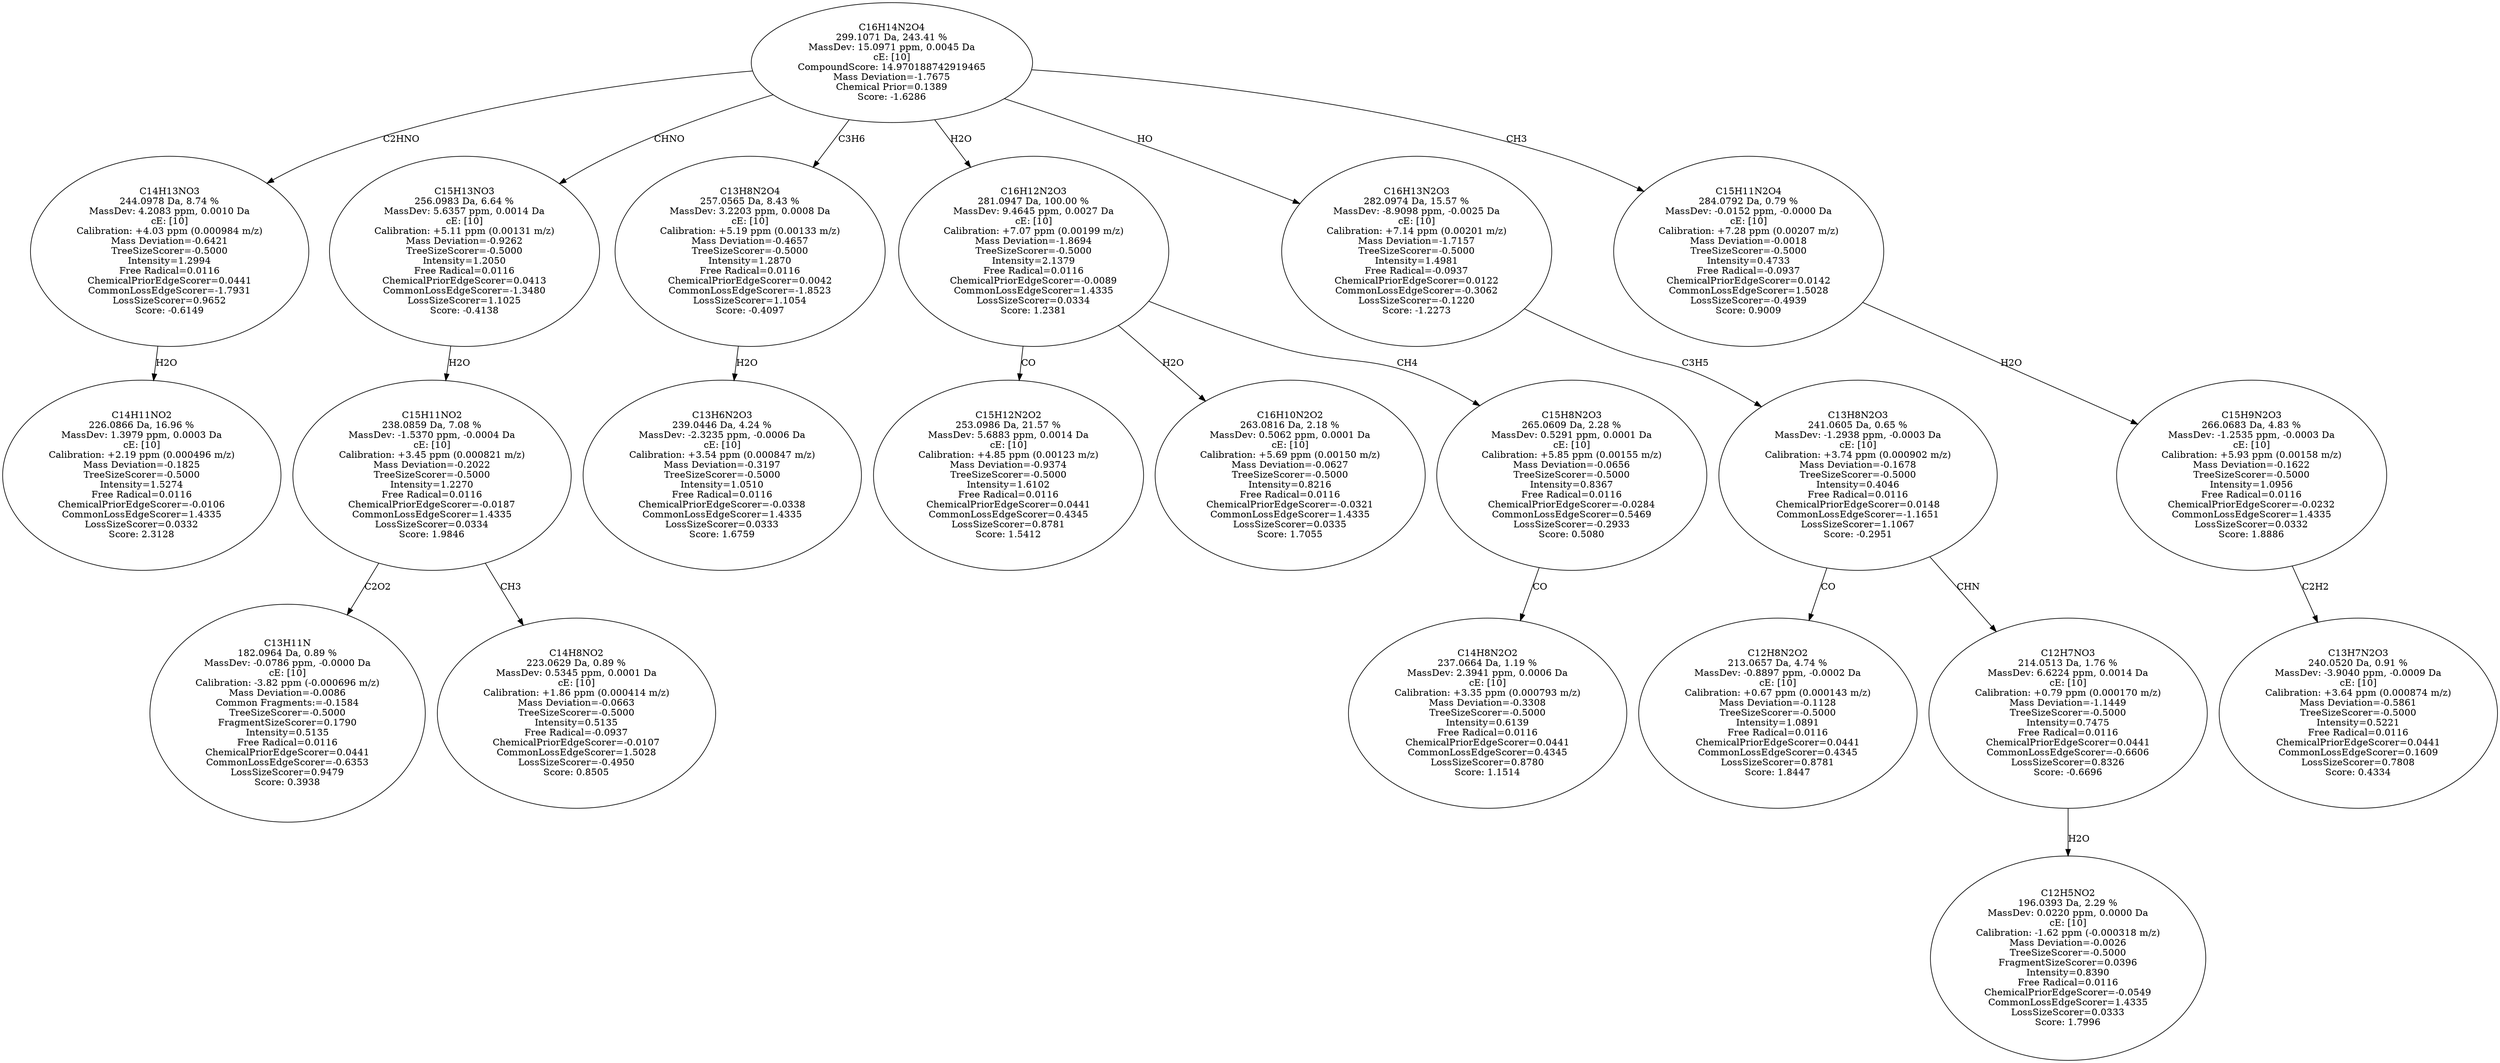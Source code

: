 strict digraph {
v1 [label="C14H11NO2\n226.0866 Da, 16.96 %\nMassDev: 1.3979 ppm, 0.0003 Da\ncE: [10]\nCalibration: +2.19 ppm (0.000496 m/z)\nMass Deviation=-0.1825\nTreeSizeScorer=-0.5000\nIntensity=1.5274\nFree Radical=0.0116\nChemicalPriorEdgeScorer=-0.0106\nCommonLossEdgeScorer=1.4335\nLossSizeScorer=0.0332\nScore: 2.3128"];
v2 [label="C14H13NO3\n244.0978 Da, 8.74 %\nMassDev: 4.2083 ppm, 0.0010 Da\ncE: [10]\nCalibration: +4.03 ppm (0.000984 m/z)\nMass Deviation=-0.6421\nTreeSizeScorer=-0.5000\nIntensity=1.2994\nFree Radical=0.0116\nChemicalPriorEdgeScorer=0.0441\nCommonLossEdgeScorer=-1.7931\nLossSizeScorer=0.9652\nScore: -0.6149"];
v3 [label="C13H11N\n182.0964 Da, 0.89 %\nMassDev: -0.0786 ppm, -0.0000 Da\ncE: [10]\nCalibration: -3.82 ppm (-0.000696 m/z)\nMass Deviation=-0.0086\nCommon Fragments:=-0.1584\nTreeSizeScorer=-0.5000\nFragmentSizeScorer=0.1790\nIntensity=0.5135\nFree Radical=0.0116\nChemicalPriorEdgeScorer=0.0441\nCommonLossEdgeScorer=-0.6353\nLossSizeScorer=0.9479\nScore: 0.3938"];
v4 [label="C14H8NO2\n223.0629 Da, 0.89 %\nMassDev: 0.5345 ppm, 0.0001 Da\ncE: [10]\nCalibration: +1.86 ppm (0.000414 m/z)\nMass Deviation=-0.0663\nTreeSizeScorer=-0.5000\nIntensity=0.5135\nFree Radical=-0.0937\nChemicalPriorEdgeScorer=-0.0107\nCommonLossEdgeScorer=1.5028\nLossSizeScorer=-0.4950\nScore: 0.8505"];
v5 [label="C15H11NO2\n238.0859 Da, 7.08 %\nMassDev: -1.5370 ppm, -0.0004 Da\ncE: [10]\nCalibration: +3.45 ppm (0.000821 m/z)\nMass Deviation=-0.2022\nTreeSizeScorer=-0.5000\nIntensity=1.2270\nFree Radical=0.0116\nChemicalPriorEdgeScorer=-0.0187\nCommonLossEdgeScorer=1.4335\nLossSizeScorer=0.0334\nScore: 1.9846"];
v6 [label="C15H13NO3\n256.0983 Da, 6.64 %\nMassDev: 5.6357 ppm, 0.0014 Da\ncE: [10]\nCalibration: +5.11 ppm (0.00131 m/z)\nMass Deviation=-0.9262\nTreeSizeScorer=-0.5000\nIntensity=1.2050\nFree Radical=0.0116\nChemicalPriorEdgeScorer=0.0413\nCommonLossEdgeScorer=-1.3480\nLossSizeScorer=1.1025\nScore: -0.4138"];
v7 [label="C13H6N2O3\n239.0446 Da, 4.24 %\nMassDev: -2.3235 ppm, -0.0006 Da\ncE: [10]\nCalibration: +3.54 ppm (0.000847 m/z)\nMass Deviation=-0.3197\nTreeSizeScorer=-0.5000\nIntensity=1.0510\nFree Radical=0.0116\nChemicalPriorEdgeScorer=-0.0338\nCommonLossEdgeScorer=1.4335\nLossSizeScorer=0.0333\nScore: 1.6759"];
v8 [label="C13H8N2O4\n257.0565 Da, 8.43 %\nMassDev: 3.2203 ppm, 0.0008 Da\ncE: [10]\nCalibration: +5.19 ppm (0.00133 m/z)\nMass Deviation=-0.4657\nTreeSizeScorer=-0.5000\nIntensity=1.2870\nFree Radical=0.0116\nChemicalPriorEdgeScorer=0.0042\nCommonLossEdgeScorer=-1.8523\nLossSizeScorer=1.1054\nScore: -0.4097"];
v9 [label="C15H12N2O2\n253.0986 Da, 21.57 %\nMassDev: 5.6883 ppm, 0.0014 Da\ncE: [10]\nCalibration: +4.85 ppm (0.00123 m/z)\nMass Deviation=-0.9374\nTreeSizeScorer=-0.5000\nIntensity=1.6102\nFree Radical=0.0116\nChemicalPriorEdgeScorer=0.0441\nCommonLossEdgeScorer=0.4345\nLossSizeScorer=0.8781\nScore: 1.5412"];
v10 [label="C16H10N2O2\n263.0816 Da, 2.18 %\nMassDev: 0.5062 ppm, 0.0001 Da\ncE: [10]\nCalibration: +5.69 ppm (0.00150 m/z)\nMass Deviation=-0.0627\nTreeSizeScorer=-0.5000\nIntensity=0.8216\nFree Radical=0.0116\nChemicalPriorEdgeScorer=-0.0321\nCommonLossEdgeScorer=1.4335\nLossSizeScorer=0.0335\nScore: 1.7055"];
v11 [label="C14H8N2O2\n237.0664 Da, 1.19 %\nMassDev: 2.3941 ppm, 0.0006 Da\ncE: [10]\nCalibration: +3.35 ppm (0.000793 m/z)\nMass Deviation=-0.3308\nTreeSizeScorer=-0.5000\nIntensity=0.6139\nFree Radical=0.0116\nChemicalPriorEdgeScorer=0.0441\nCommonLossEdgeScorer=0.4345\nLossSizeScorer=0.8780\nScore: 1.1514"];
v12 [label="C15H8N2O3\n265.0609 Da, 2.28 %\nMassDev: 0.5291 ppm, 0.0001 Da\ncE: [10]\nCalibration: +5.85 ppm (0.00155 m/z)\nMass Deviation=-0.0656\nTreeSizeScorer=-0.5000\nIntensity=0.8367\nFree Radical=0.0116\nChemicalPriorEdgeScorer=-0.0284\nCommonLossEdgeScorer=0.5469\nLossSizeScorer=-0.2933\nScore: 0.5080"];
v13 [label="C16H12N2O3\n281.0947 Da, 100.00 %\nMassDev: 9.4645 ppm, 0.0027 Da\ncE: [10]\nCalibration: +7.07 ppm (0.00199 m/z)\nMass Deviation=-1.8694\nTreeSizeScorer=-0.5000\nIntensity=2.1379\nFree Radical=0.0116\nChemicalPriorEdgeScorer=-0.0089\nCommonLossEdgeScorer=1.4335\nLossSizeScorer=0.0334\nScore: 1.2381"];
v14 [label="C12H8N2O2\n213.0657 Da, 4.74 %\nMassDev: -0.8897 ppm, -0.0002 Da\ncE: [10]\nCalibration: +0.67 ppm (0.000143 m/z)\nMass Deviation=-0.1128\nTreeSizeScorer=-0.5000\nIntensity=1.0891\nFree Radical=0.0116\nChemicalPriorEdgeScorer=0.0441\nCommonLossEdgeScorer=0.4345\nLossSizeScorer=0.8781\nScore: 1.8447"];
v15 [label="C12H5NO2\n196.0393 Da, 2.29 %\nMassDev: 0.0220 ppm, 0.0000 Da\ncE: [10]\nCalibration: -1.62 ppm (-0.000318 m/z)\nMass Deviation=-0.0026\nTreeSizeScorer=-0.5000\nFragmentSizeScorer=0.0396\nIntensity=0.8390\nFree Radical=0.0116\nChemicalPriorEdgeScorer=-0.0549\nCommonLossEdgeScorer=1.4335\nLossSizeScorer=0.0333\nScore: 1.7996"];
v16 [label="C12H7NO3\n214.0513 Da, 1.76 %\nMassDev: 6.6224 ppm, 0.0014 Da\ncE: [10]\nCalibration: +0.79 ppm (0.000170 m/z)\nMass Deviation=-1.1449\nTreeSizeScorer=-0.5000\nIntensity=0.7475\nFree Radical=0.0116\nChemicalPriorEdgeScorer=0.0441\nCommonLossEdgeScorer=-0.6606\nLossSizeScorer=0.8326\nScore: -0.6696"];
v17 [label="C13H8N2O3\n241.0605 Da, 0.65 %\nMassDev: -1.2938 ppm, -0.0003 Da\ncE: [10]\nCalibration: +3.74 ppm (0.000902 m/z)\nMass Deviation=-0.1678\nTreeSizeScorer=-0.5000\nIntensity=0.4046\nFree Radical=0.0116\nChemicalPriorEdgeScorer=0.0148\nCommonLossEdgeScorer=-1.1651\nLossSizeScorer=1.1067\nScore: -0.2951"];
v18 [label="C16H13N2O3\n282.0974 Da, 15.57 %\nMassDev: -8.9098 ppm, -0.0025 Da\ncE: [10]\nCalibration: +7.14 ppm (0.00201 m/z)\nMass Deviation=-1.7157\nTreeSizeScorer=-0.5000\nIntensity=1.4981\nFree Radical=-0.0937\nChemicalPriorEdgeScorer=0.0122\nCommonLossEdgeScorer=-0.3062\nLossSizeScorer=-0.1220\nScore: -1.2273"];
v19 [label="C13H7N2O3\n240.0520 Da, 0.91 %\nMassDev: -3.9040 ppm, -0.0009 Da\ncE: [10]\nCalibration: +3.64 ppm (0.000874 m/z)\nMass Deviation=-0.5861\nTreeSizeScorer=-0.5000\nIntensity=0.5221\nFree Radical=0.0116\nChemicalPriorEdgeScorer=0.0441\nCommonLossEdgeScorer=0.1609\nLossSizeScorer=0.7808\nScore: 0.4334"];
v20 [label="C15H9N2O3\n266.0683 Da, 4.83 %\nMassDev: -1.2535 ppm, -0.0003 Da\ncE: [10]\nCalibration: +5.93 ppm (0.00158 m/z)\nMass Deviation=-0.1622\nTreeSizeScorer=-0.5000\nIntensity=1.0956\nFree Radical=0.0116\nChemicalPriorEdgeScorer=-0.0232\nCommonLossEdgeScorer=1.4335\nLossSizeScorer=0.0332\nScore: 1.8886"];
v21 [label="C15H11N2O4\n284.0792 Da, 0.79 %\nMassDev: -0.0152 ppm, -0.0000 Da\ncE: [10]\nCalibration: +7.28 ppm (0.00207 m/z)\nMass Deviation=-0.0018\nTreeSizeScorer=-0.5000\nIntensity=0.4733\nFree Radical=-0.0937\nChemicalPriorEdgeScorer=0.0142\nCommonLossEdgeScorer=1.5028\nLossSizeScorer=-0.4939\nScore: 0.9009"];
v22 [label="C16H14N2O4\n299.1071 Da, 243.41 %\nMassDev: 15.0971 ppm, 0.0045 Da\ncE: [10]\nCompoundScore: 14.970188742919465\nMass Deviation=-1.7675\nChemical Prior=0.1389\nScore: -1.6286"];
v2 -> v1 [label="H2O"];
v22 -> v2 [label="C2HNO"];
v5 -> v3 [label="C2O2"];
v5 -> v4 [label="CH3"];
v6 -> v5 [label="H2O"];
v22 -> v6 [label="CHNO"];
v8 -> v7 [label="H2O"];
v22 -> v8 [label="C3H6"];
v13 -> v9 [label="CO"];
v13 -> v10 [label="H2O"];
v12 -> v11 [label="CO"];
v13 -> v12 [label="CH4"];
v22 -> v13 [label="H2O"];
v17 -> v14 [label="CO"];
v16 -> v15 [label="H2O"];
v17 -> v16 [label="CHN"];
v18 -> v17 [label="C3H5"];
v22 -> v18 [label="HO"];
v20 -> v19 [label="C2H2"];
v21 -> v20 [label="H2O"];
v22 -> v21 [label="CH3"];
}